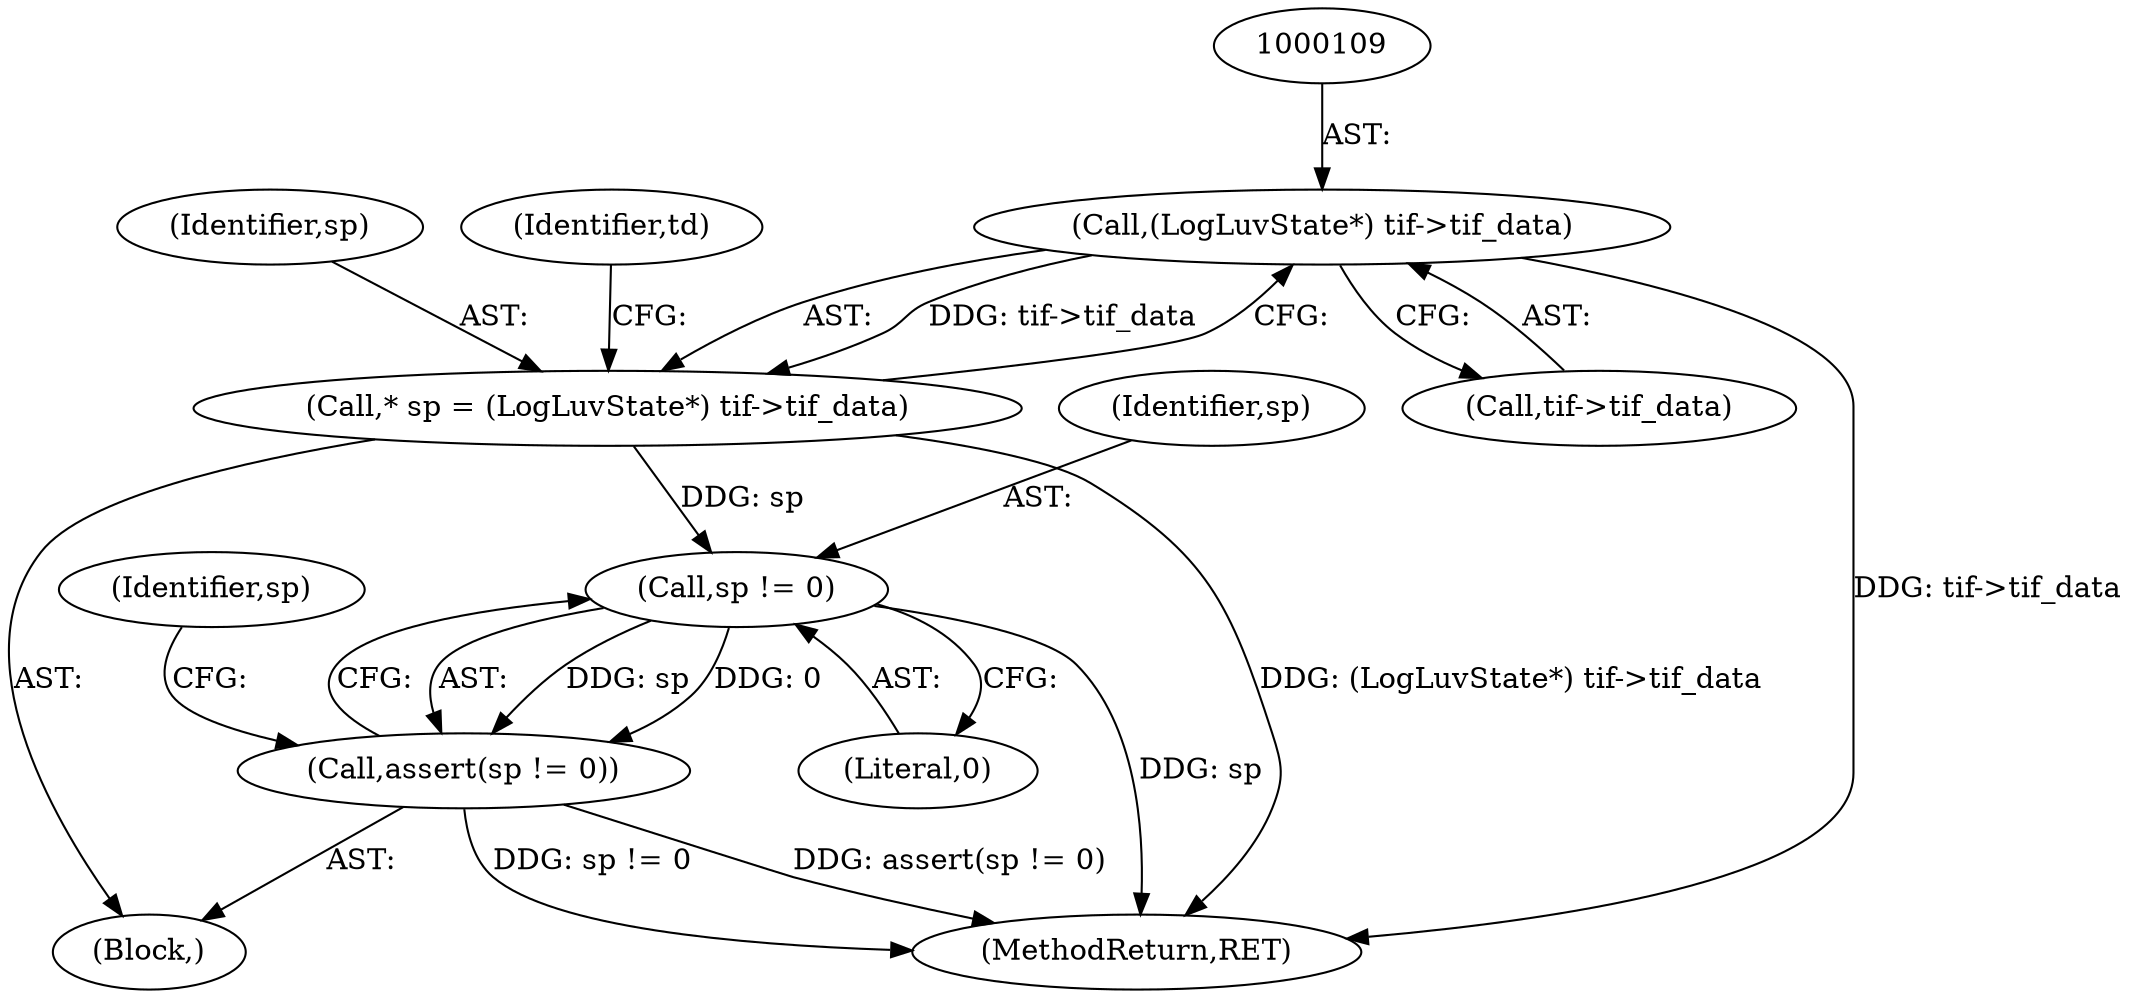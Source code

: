 digraph "0_libtiff_1044b43637fa7f70fb19b93593777b78bd20da86@pointer" {
"1000108" [label="(Call,(LogLuvState*) tif->tif_data)"];
"1000106" [label="(Call,* sp = (LogLuvState*) tif->tif_data)"];
"1000121" [label="(Call,sp != 0)"];
"1000120" [label="(Call,assert(sp != 0))"];
"1000106" [label="(Call,* sp = (LogLuvState*) tif->tif_data)"];
"1000110" [label="(Call,tif->tif_data)"];
"1000123" [label="(Literal,0)"];
"1000104" [label="(Block,)"];
"1000122" [label="(Identifier,sp)"];
"1000108" [label="(Call,(LogLuvState*) tif->tif_data)"];
"1000107" [label="(Identifier,sp)"];
"1000115" [label="(Identifier,td)"];
"1000126" [label="(Identifier,sp)"];
"1000120" [label="(Call,assert(sp != 0))"];
"1000121" [label="(Call,sp != 0)"];
"1000151" [label="(MethodReturn,RET)"];
"1000108" -> "1000106"  [label="AST: "];
"1000108" -> "1000110"  [label="CFG: "];
"1000109" -> "1000108"  [label="AST: "];
"1000110" -> "1000108"  [label="AST: "];
"1000106" -> "1000108"  [label="CFG: "];
"1000108" -> "1000151"  [label="DDG: tif->tif_data"];
"1000108" -> "1000106"  [label="DDG: tif->tif_data"];
"1000106" -> "1000104"  [label="AST: "];
"1000107" -> "1000106"  [label="AST: "];
"1000115" -> "1000106"  [label="CFG: "];
"1000106" -> "1000151"  [label="DDG: (LogLuvState*) tif->tif_data"];
"1000106" -> "1000121"  [label="DDG: sp"];
"1000121" -> "1000120"  [label="AST: "];
"1000121" -> "1000123"  [label="CFG: "];
"1000122" -> "1000121"  [label="AST: "];
"1000123" -> "1000121"  [label="AST: "];
"1000120" -> "1000121"  [label="CFG: "];
"1000121" -> "1000151"  [label="DDG: sp"];
"1000121" -> "1000120"  [label="DDG: sp"];
"1000121" -> "1000120"  [label="DDG: 0"];
"1000120" -> "1000104"  [label="AST: "];
"1000126" -> "1000120"  [label="CFG: "];
"1000120" -> "1000151"  [label="DDG: sp != 0"];
"1000120" -> "1000151"  [label="DDG: assert(sp != 0)"];
}
